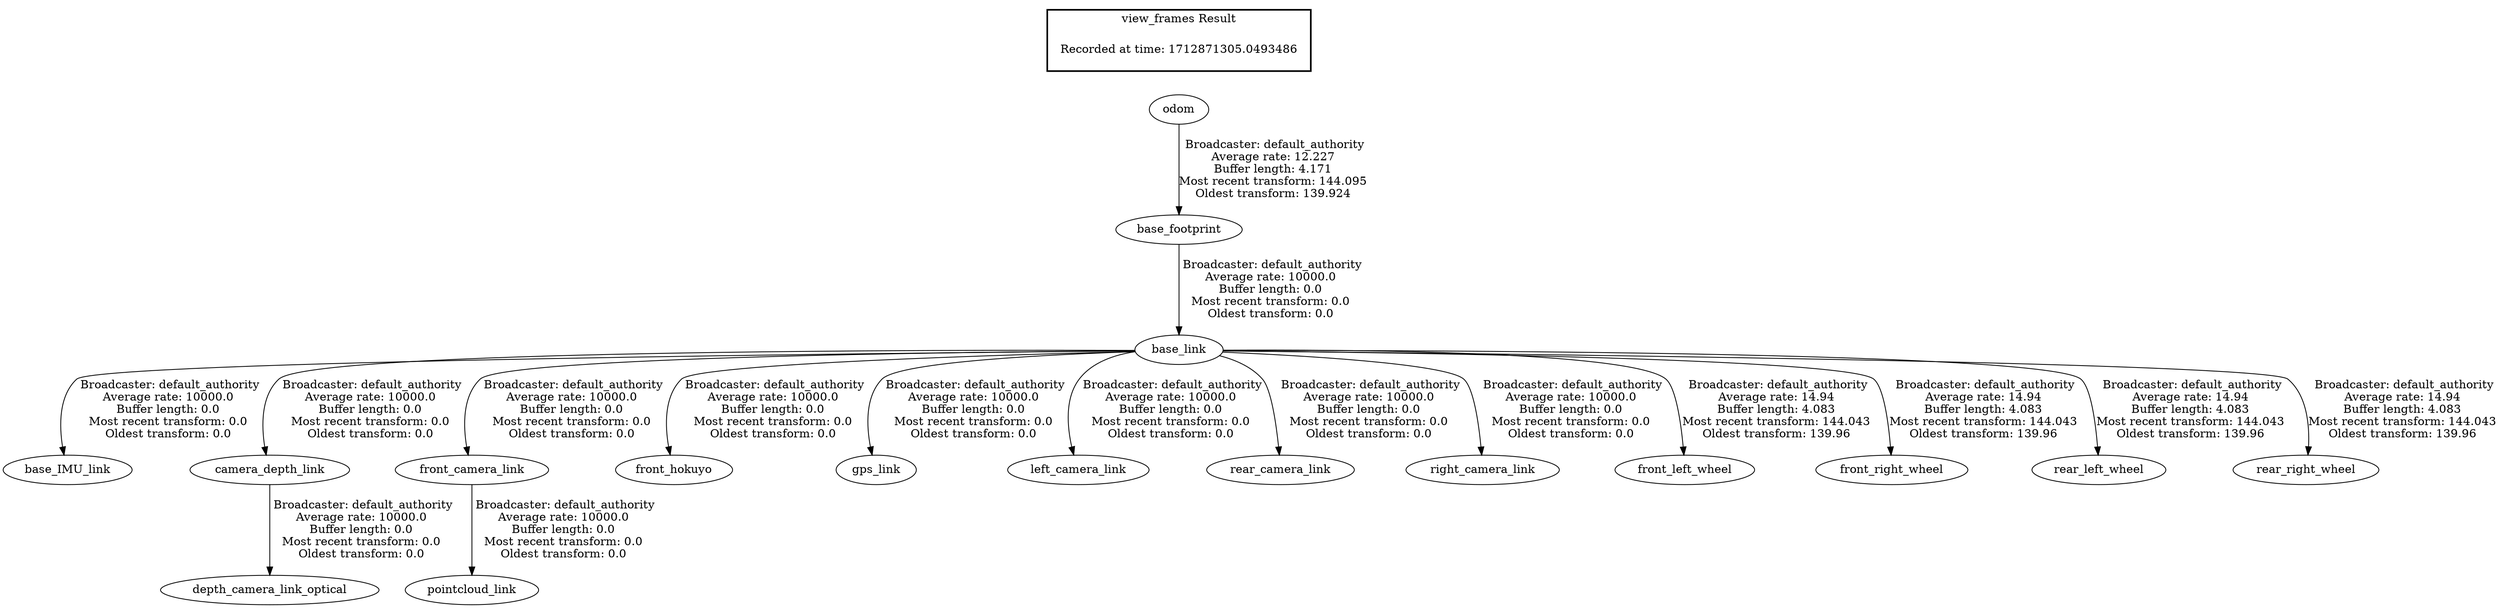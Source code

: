 digraph G {
"odom" -> "base_footprint"[label=" Broadcaster: default_authority\nAverage rate: 12.227\nBuffer length: 4.171\nMost recent transform: 144.095\nOldest transform: 139.924\n"];
"base_link" -> "base_IMU_link"[label=" Broadcaster: default_authority\nAverage rate: 10000.0\nBuffer length: 0.0\nMost recent transform: 0.0\nOldest transform: 0.0\n"];
"base_footprint" -> "base_link"[label=" Broadcaster: default_authority\nAverage rate: 10000.0\nBuffer length: 0.0\nMost recent transform: 0.0\nOldest transform: 0.0\n"];
"base_link" -> "camera_depth_link"[label=" Broadcaster: default_authority\nAverage rate: 10000.0\nBuffer length: 0.0\nMost recent transform: 0.0\nOldest transform: 0.0\n"];
"camera_depth_link" -> "depth_camera_link_optical"[label=" Broadcaster: default_authority\nAverage rate: 10000.0\nBuffer length: 0.0\nMost recent transform: 0.0\nOldest transform: 0.0\n"];
"base_link" -> "front_camera_link"[label=" Broadcaster: default_authority\nAverage rate: 10000.0\nBuffer length: 0.0\nMost recent transform: 0.0\nOldest transform: 0.0\n"];
"base_link" -> "front_hokuyo"[label=" Broadcaster: default_authority\nAverage rate: 10000.0\nBuffer length: 0.0\nMost recent transform: 0.0\nOldest transform: 0.0\n"];
"base_link" -> "gps_link"[label=" Broadcaster: default_authority\nAverage rate: 10000.0\nBuffer length: 0.0\nMost recent transform: 0.0\nOldest transform: 0.0\n"];
"base_link" -> "left_camera_link"[label=" Broadcaster: default_authority\nAverage rate: 10000.0\nBuffer length: 0.0\nMost recent transform: 0.0\nOldest transform: 0.0\n"];
"front_camera_link" -> "pointcloud_link"[label=" Broadcaster: default_authority\nAverage rate: 10000.0\nBuffer length: 0.0\nMost recent transform: 0.0\nOldest transform: 0.0\n"];
"base_link" -> "rear_camera_link"[label=" Broadcaster: default_authority\nAverage rate: 10000.0\nBuffer length: 0.0\nMost recent transform: 0.0\nOldest transform: 0.0\n"];
"base_link" -> "right_camera_link"[label=" Broadcaster: default_authority\nAverage rate: 10000.0\nBuffer length: 0.0\nMost recent transform: 0.0\nOldest transform: 0.0\n"];
"base_link" -> "front_left_wheel"[label=" Broadcaster: default_authority\nAverage rate: 14.94\nBuffer length: 4.083\nMost recent transform: 144.043\nOldest transform: 139.96\n"];
"base_link" -> "front_right_wheel"[label=" Broadcaster: default_authority\nAverage rate: 14.94\nBuffer length: 4.083\nMost recent transform: 144.043\nOldest transform: 139.96\n"];
"base_link" -> "rear_left_wheel"[label=" Broadcaster: default_authority\nAverage rate: 14.94\nBuffer length: 4.083\nMost recent transform: 144.043\nOldest transform: 139.96\n"];
"base_link" -> "rear_right_wheel"[label=" Broadcaster: default_authority\nAverage rate: 14.94\nBuffer length: 4.083\nMost recent transform: 144.043\nOldest transform: 139.96\n"];
edge [style=invis];
 subgraph cluster_legend { style=bold; color=black; label ="view_frames Result";
"Recorded at time: 1712871305.0493486"[ shape=plaintext ] ;
}->"odom";
}